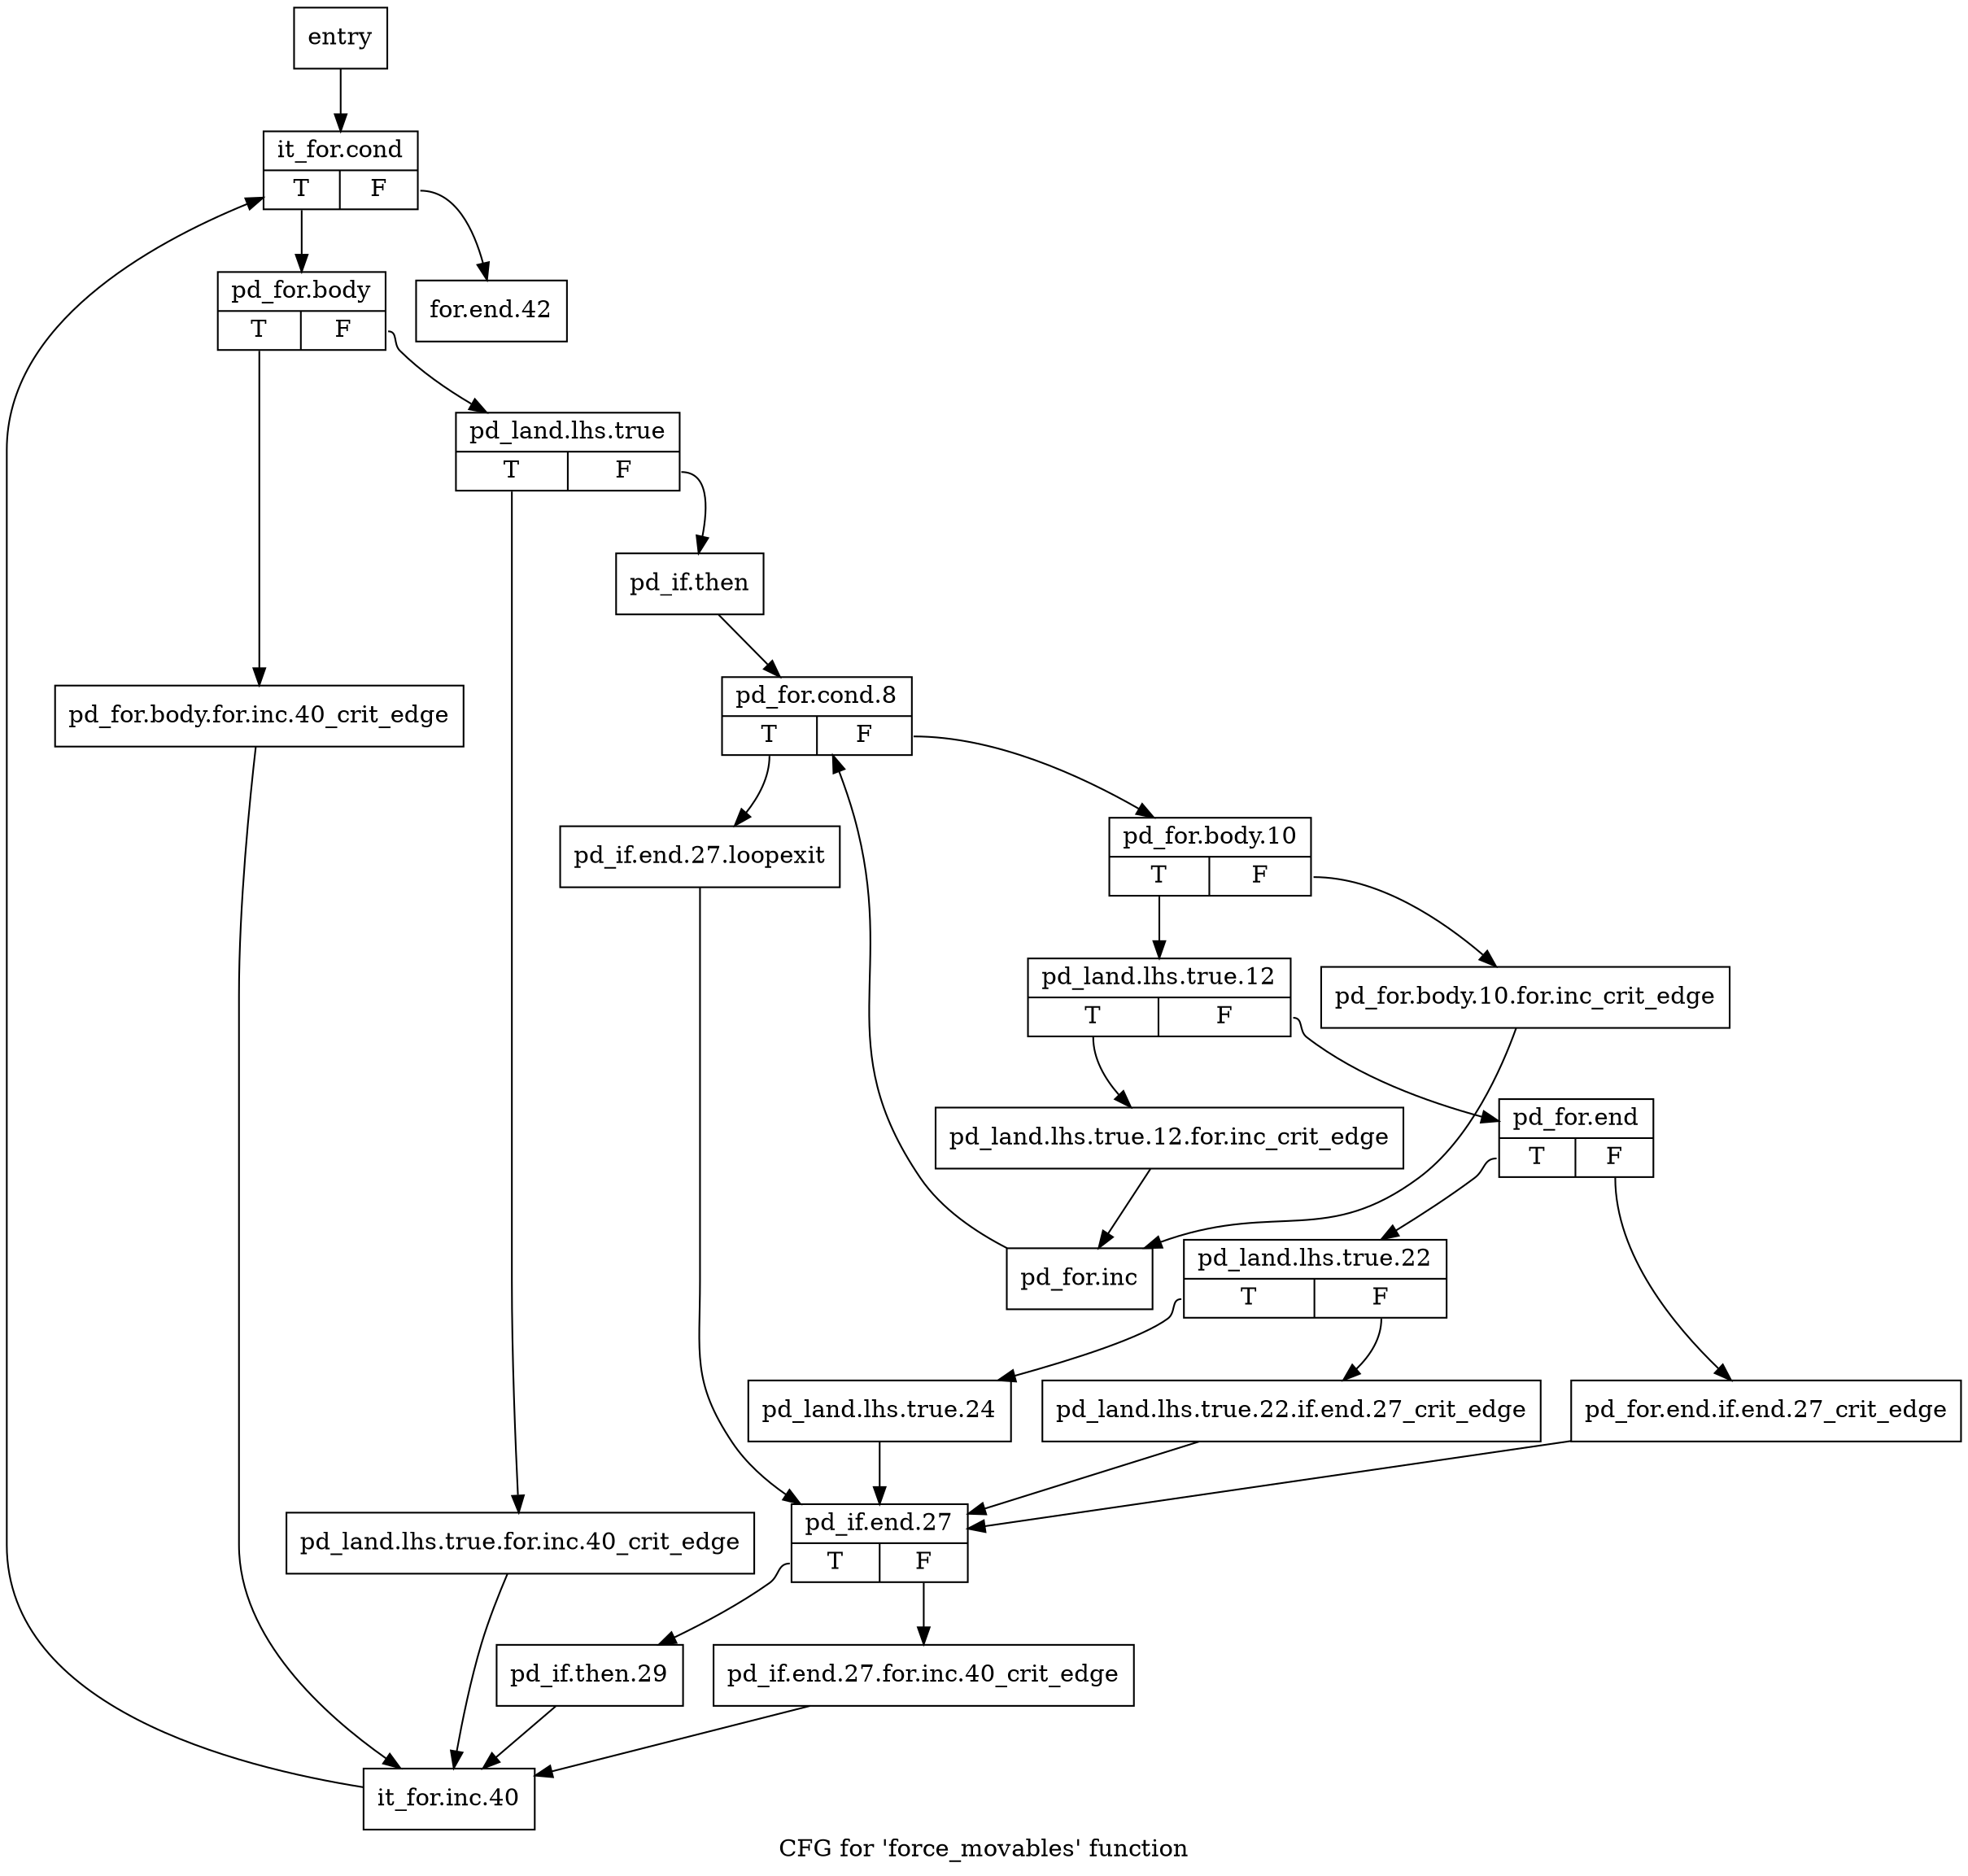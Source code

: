 digraph "CFG for 'force_movables' function" {
	label="CFG for 'force_movables' function";

	Node0x80647a0 [shape=record,label="{entry}"];
	Node0x80647a0 -> Node0x80671c0;
	Node0x80671c0 [shape=record,label="{it_for.cond|{<s0>T|<s1>F}}"];
	Node0x80671c0:s0 -> Node0x8067210;
	Node0x80671c0:s1 -> Node0x80678a0;
	Node0x8067210 [shape=record,label="{pd_for.body|{<s0>T|<s1>F}}"];
	Node0x8067210:s0 -> Node0x8067260;
	Node0x8067210:s1 -> Node0x80672b0;
	Node0x8067260 [shape=record,label="{pd_for.body.for.inc.40_crit_edge}"];
	Node0x8067260 -> Node0x8067850;
	Node0x80672b0 [shape=record,label="{pd_land.lhs.true|{<s0>T|<s1>F}}"];
	Node0x80672b0:s0 -> Node0x8067300;
	Node0x80672b0:s1 -> Node0x8067350;
	Node0x8067300 [shape=record,label="{pd_land.lhs.true.for.inc.40_crit_edge}"];
	Node0x8067300 -> Node0x8067850;
	Node0x8067350 [shape=record,label="{pd_if.then}"];
	Node0x8067350 -> Node0x80673a0;
	Node0x80673a0 [shape=record,label="{pd_for.cond.8|{<s0>T|<s1>F}}"];
	Node0x80673a0:s0 -> Node0x8067710;
	Node0x80673a0:s1 -> Node0x80673f0;
	Node0x80673f0 [shape=record,label="{pd_for.body.10|{<s0>T|<s1>F}}"];
	Node0x80673f0:s0 -> Node0x8067490;
	Node0x80673f0:s1 -> Node0x8067440;
	Node0x8067440 [shape=record,label="{pd_for.body.10.for.inc_crit_edge}"];
	Node0x8067440 -> Node0x8067530;
	Node0x8067490 [shape=record,label="{pd_land.lhs.true.12|{<s0>T|<s1>F}}"];
	Node0x8067490:s0 -> Node0x80674e0;
	Node0x8067490:s1 -> Node0x8067580;
	Node0x80674e0 [shape=record,label="{pd_land.lhs.true.12.for.inc_crit_edge}"];
	Node0x80674e0 -> Node0x8067530;
	Node0x8067530 [shape=record,label="{pd_for.inc}"];
	Node0x8067530 -> Node0x80673a0;
	Node0x8067580 [shape=record,label="{pd_for.end|{<s0>T|<s1>F}}"];
	Node0x8067580:s0 -> Node0x8067620;
	Node0x8067580:s1 -> Node0x80675d0;
	Node0x80675d0 [shape=record,label="{pd_for.end.if.end.27_crit_edge}"];
	Node0x80675d0 -> Node0x8067760;
	Node0x8067620 [shape=record,label="{pd_land.lhs.true.22|{<s0>T|<s1>F}}"];
	Node0x8067620:s0 -> Node0x80676c0;
	Node0x8067620:s1 -> Node0x8067670;
	Node0x8067670 [shape=record,label="{pd_land.lhs.true.22.if.end.27_crit_edge}"];
	Node0x8067670 -> Node0x8067760;
	Node0x80676c0 [shape=record,label="{pd_land.lhs.true.24}"];
	Node0x80676c0 -> Node0x8067760;
	Node0x8067710 [shape=record,label="{pd_if.end.27.loopexit}"];
	Node0x8067710 -> Node0x8067760;
	Node0x8067760 [shape=record,label="{pd_if.end.27|{<s0>T|<s1>F}}"];
	Node0x8067760:s0 -> Node0x8067800;
	Node0x8067760:s1 -> Node0x80677b0;
	Node0x80677b0 [shape=record,label="{pd_if.end.27.for.inc.40_crit_edge}"];
	Node0x80677b0 -> Node0x8067850;
	Node0x8067800 [shape=record,label="{pd_if.then.29}"];
	Node0x8067800 -> Node0x8067850;
	Node0x8067850 [shape=record,label="{it_for.inc.40}"];
	Node0x8067850 -> Node0x80671c0;
	Node0x80678a0 [shape=record,label="{for.end.42}"];
}

